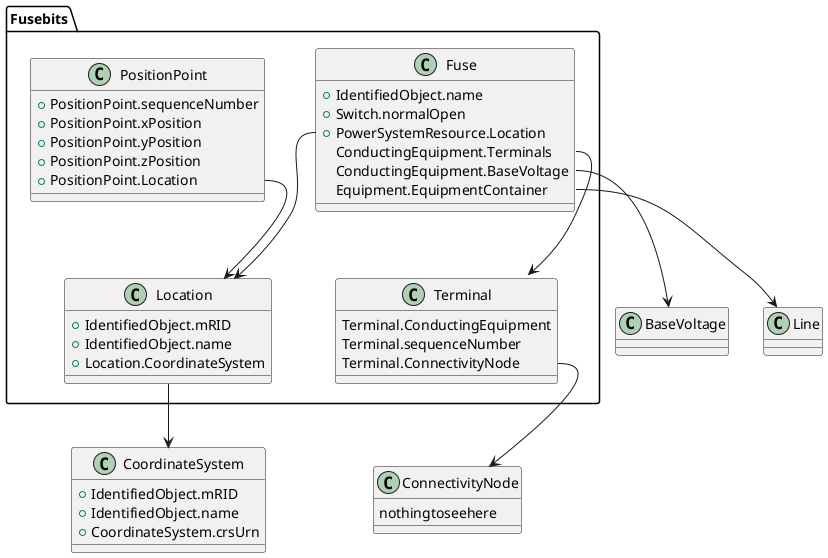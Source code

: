 @startuml
Package Fusebits {

class Fuse {
+IdentifiedObject.name
+Switch.normalOpen
+PowerSystemResource.Location
ConductingEquipment.Terminals
ConductingEquipment.BaseVoltage
Equipment.EquipmentContainer
}

class Location {
  +IdentifiedObject.mRID
  +IdentifiedObject.name
  +Location.CoordinateSystem
 }

Class PositionPoint{
  +PositionPoint.sequenceNumber
  +PositionPoint.xPosition
  +PositionPoint.yPosition
  +PositionPoint.zPosition
  +PositionPoint.Location

}



Class Terminal{
Terminal.ConductingEquipment
Terminal.sequenceNumber
Terminal.ConnectivityNode
}

}
Class CoordinateSystem{
  +IdentifiedObject.mRID
  +IdentifiedObject.name
  +CoordinateSystem.crsUrn
}

Class ConnectivityNode{
nothingtoseehere
}

Fuse::PowerSystemResource.Location --> Location
PositionPoint::Location --> Location
Location --> CoordinateSystem
Fuse::ConductingEquipment.BaseVoltage --> BaseVoltage
Terminal::ConnectivityNode-->ConnectivityNode
Fuse::ConductingEquipment.Terminals-->Terminal
Fuse::Equipment.EquipmentContainer-->Line
@enduml